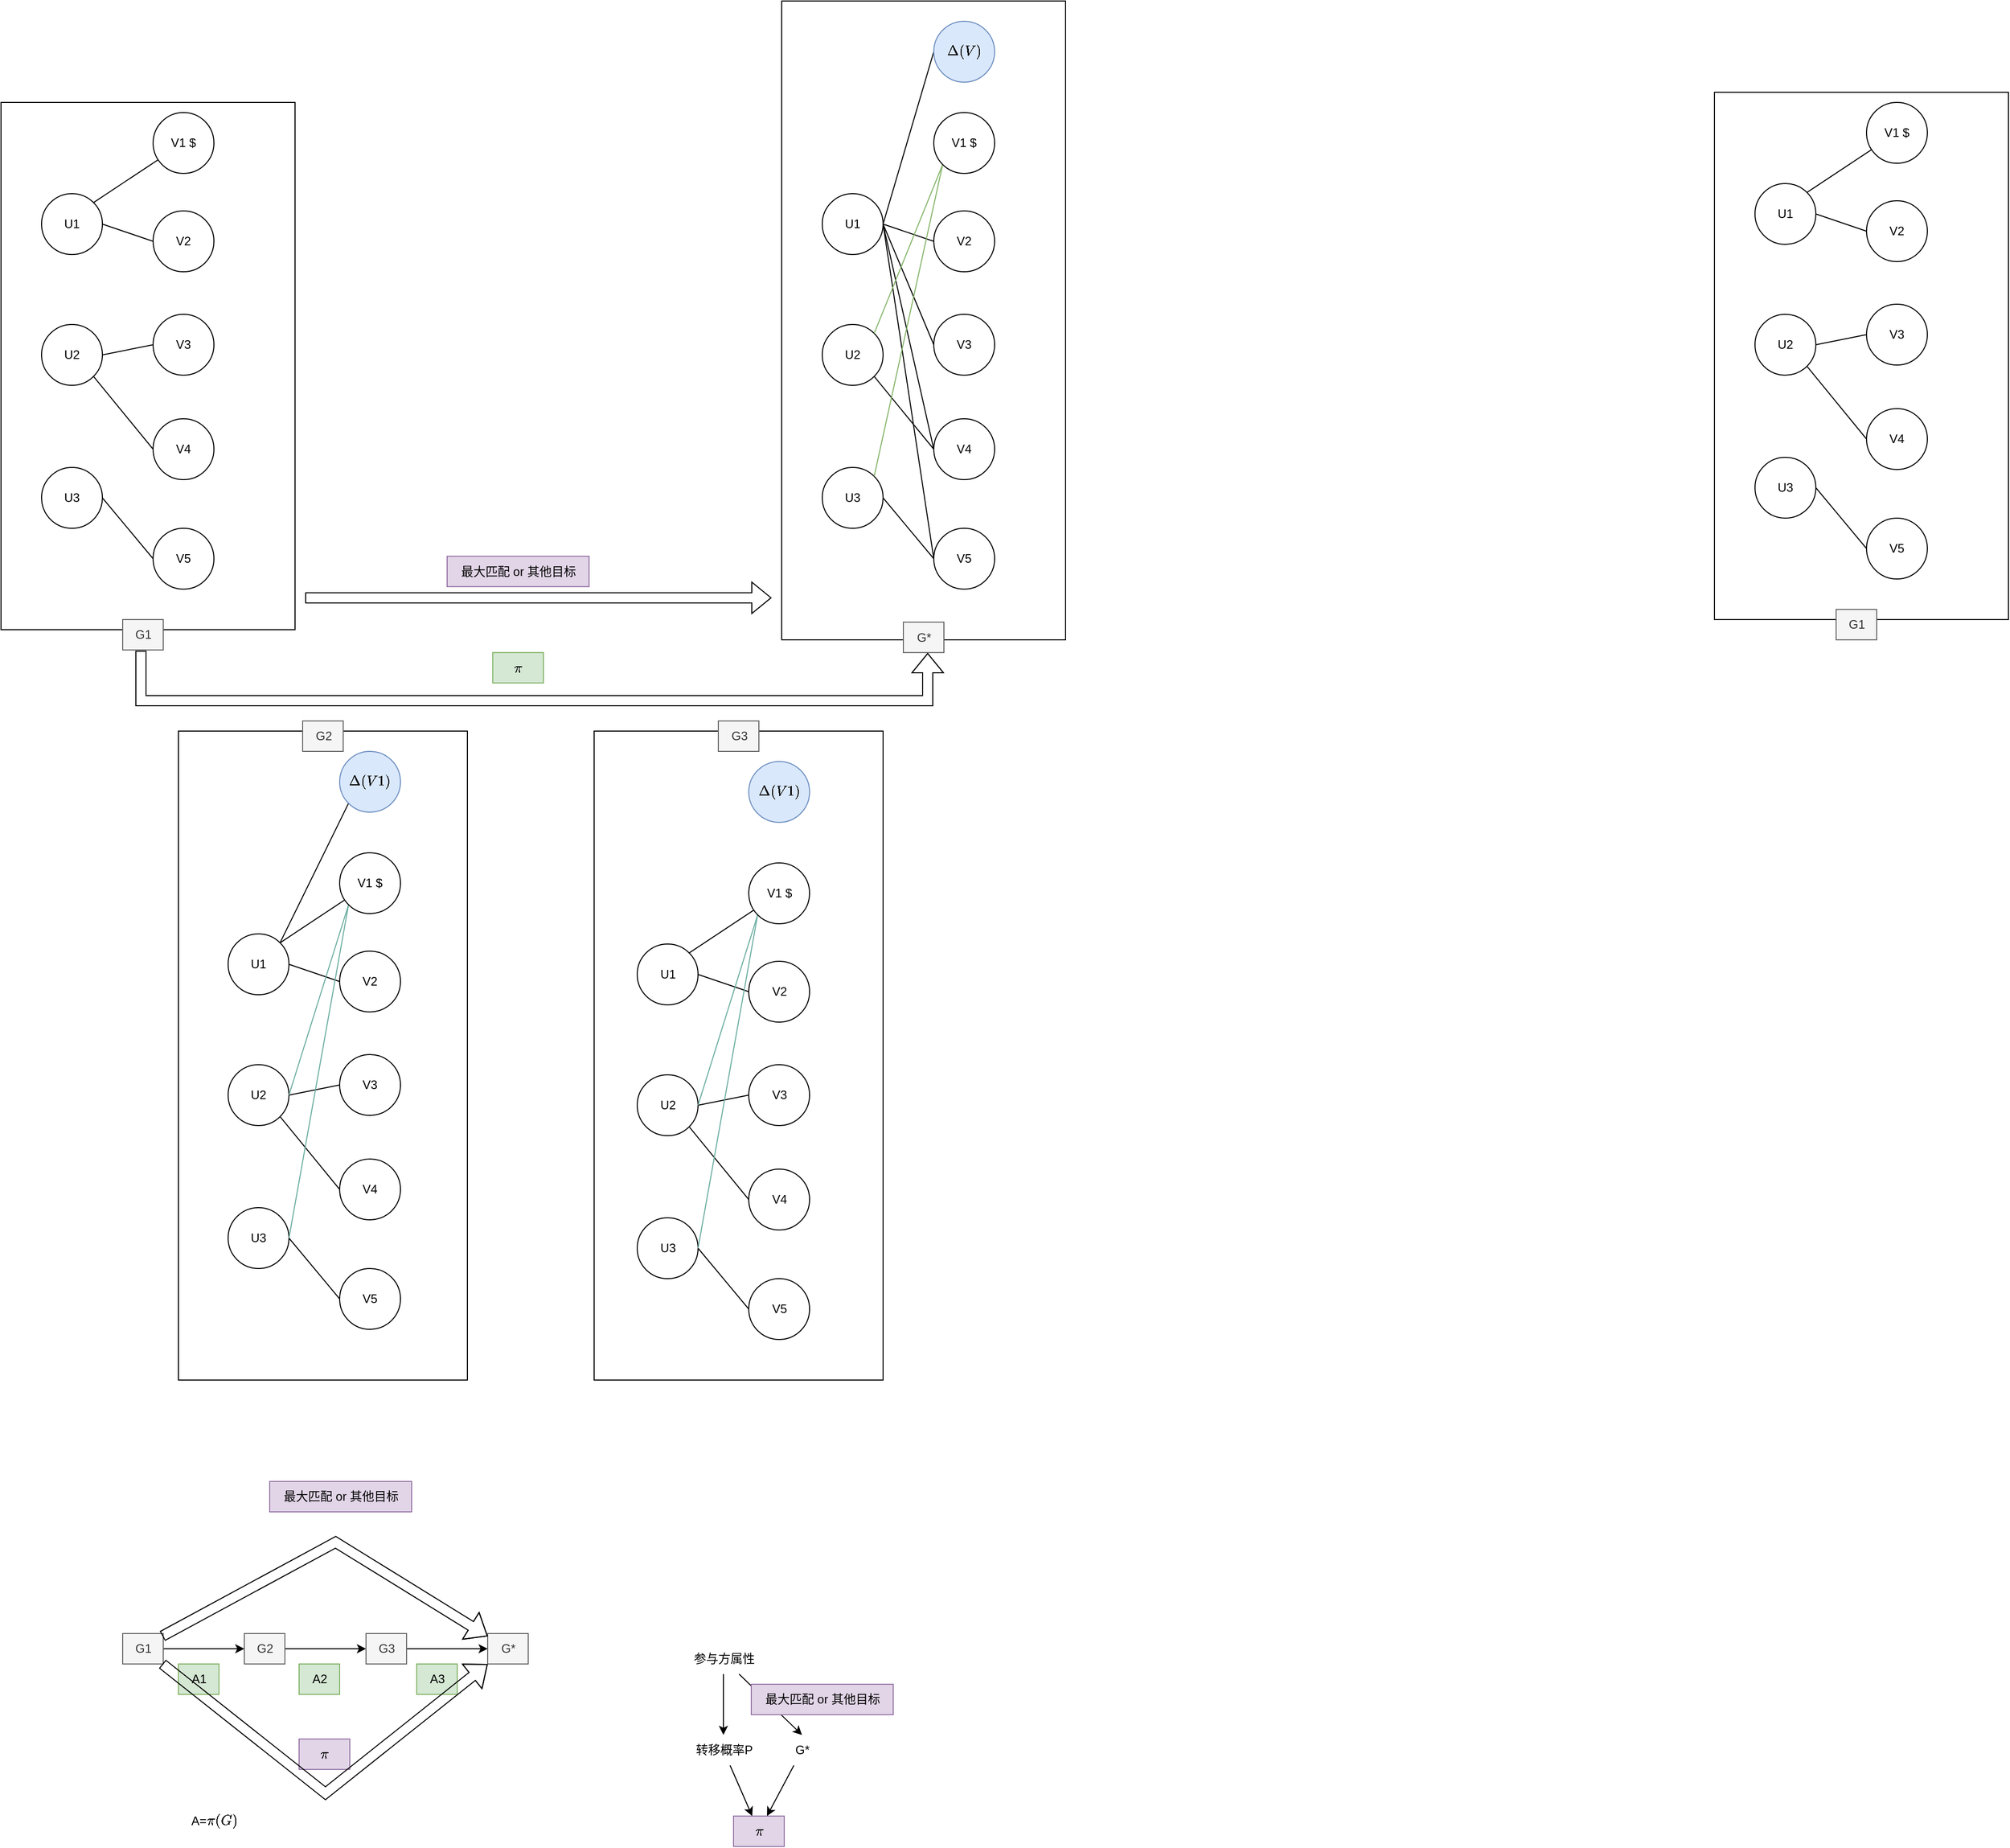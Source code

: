 <mxfile version="20.6.0" type="github">
  <diagram id="6XEkfEh8e34Wi2nq5XxP" name="Page-1">
    <mxGraphModel dx="1476" dy="861" grid="1" gridSize="10" guides="1" tooltips="1" connect="1" arrows="1" fold="1" page="1" pageScale="1" pageWidth="827" pageHeight="1169" math="1" shadow="0">
      <root>
        <mxCell id="0" />
        <mxCell id="1" parent="0" />
        <mxCell id="JzcaBnQAB8-s2QHEofvj-122" value="" style="rounded=0;whiteSpace=wrap;html=1;fillColor=none;" vertex="1" parent="1">
          <mxGeometry x="665" y="730" width="285" height="640" as="geometry" />
        </mxCell>
        <mxCell id="JzcaBnQAB8-s2QHEofvj-123" value="G3" style="text;html=1;align=center;verticalAlign=middle;resizable=0;points=[];autosize=1;fillColor=#f5f5f5;fontColor=#333333;strokeColor=#666666;" vertex="1" parent="1">
          <mxGeometry x="787.5" y="720" width="40" height="30" as="geometry" />
        </mxCell>
        <mxCell id="JzcaBnQAB8-s2QHEofvj-120" value="" style="rounded=0;whiteSpace=wrap;html=1;fillColor=none;" vertex="1" parent="1">
          <mxGeometry x="255" y="730" width="285" height="640" as="geometry" />
        </mxCell>
        <mxCell id="JzcaBnQAB8-s2QHEofvj-121" value="G2" style="text;html=1;align=center;verticalAlign=middle;resizable=0;points=[];autosize=1;fillColor=#f5f5f5;fontColor=#333333;strokeColor=#666666;" vertex="1" parent="1">
          <mxGeometry x="377.5" y="720" width="40" height="30" as="geometry" />
        </mxCell>
        <mxCell id="JzcaBnQAB8-s2QHEofvj-117" value="" style="rounded=0;whiteSpace=wrap;html=1;fillColor=none;" vertex="1" parent="1">
          <mxGeometry x="850" y="10" width="280" height="630" as="geometry" />
        </mxCell>
        <mxCell id="JzcaBnQAB8-s2QHEofvj-116" value="" style="rounded=0;whiteSpace=wrap;html=1;fillColor=none;" vertex="1" parent="1">
          <mxGeometry x="80" y="110" width="290" height="520" as="geometry" />
        </mxCell>
        <mxCell id="JzcaBnQAB8-s2QHEofvj-20" style="edgeStyle=none;rounded=0;orthogonalLoop=1;jettySize=auto;html=1;exitX=1;exitY=0;exitDx=0;exitDy=0;endArrow=none;endFill=0;" edge="1" parent="1" source="JzcaBnQAB8-s2QHEofvj-1" target="JzcaBnQAB8-s2QHEofvj-16">
          <mxGeometry relative="1" as="geometry" />
        </mxCell>
        <mxCell id="JzcaBnQAB8-s2QHEofvj-21" style="edgeStyle=none;rounded=0;orthogonalLoop=1;jettySize=auto;html=1;exitX=1;exitY=0.5;exitDx=0;exitDy=0;entryX=0;entryY=0.5;entryDx=0;entryDy=0;endArrow=none;endFill=0;" edge="1" parent="1" source="JzcaBnQAB8-s2QHEofvj-1" target="JzcaBnQAB8-s2QHEofvj-10">
          <mxGeometry relative="1" as="geometry" />
        </mxCell>
        <mxCell id="JzcaBnQAB8-s2QHEofvj-1" value="U1" style="ellipse;whiteSpace=wrap;html=1;aspect=fixed;" vertex="1" parent="1">
          <mxGeometry x="120" y="200" width="60" height="60" as="geometry" />
        </mxCell>
        <mxCell id="JzcaBnQAB8-s2QHEofvj-22" style="edgeStyle=none;rounded=0;orthogonalLoop=1;jettySize=auto;html=1;exitX=1;exitY=0.5;exitDx=0;exitDy=0;entryX=0;entryY=0.5;entryDx=0;entryDy=0;endArrow=none;endFill=0;" edge="1" parent="1" source="JzcaBnQAB8-s2QHEofvj-8" target="JzcaBnQAB8-s2QHEofvj-11">
          <mxGeometry relative="1" as="geometry" />
        </mxCell>
        <mxCell id="JzcaBnQAB8-s2QHEofvj-24" style="edgeStyle=none;rounded=0;orthogonalLoop=1;jettySize=auto;html=1;exitX=1;exitY=1;exitDx=0;exitDy=0;entryX=0;entryY=0.5;entryDx=0;entryDy=0;endArrow=none;endFill=0;" edge="1" parent="1" source="JzcaBnQAB8-s2QHEofvj-8" target="JzcaBnQAB8-s2QHEofvj-12">
          <mxGeometry relative="1" as="geometry" />
        </mxCell>
        <mxCell id="JzcaBnQAB8-s2QHEofvj-8" value="U2" style="ellipse;whiteSpace=wrap;html=1;aspect=fixed;" vertex="1" parent="1">
          <mxGeometry x="120" y="329" width="60" height="60" as="geometry" />
        </mxCell>
        <mxCell id="JzcaBnQAB8-s2QHEofvj-25" style="edgeStyle=none;rounded=0;orthogonalLoop=1;jettySize=auto;html=1;exitX=1;exitY=0.5;exitDx=0;exitDy=0;entryX=0;entryY=0.5;entryDx=0;entryDy=0;endArrow=none;endFill=0;" edge="1" parent="1" source="JzcaBnQAB8-s2QHEofvj-9" target="JzcaBnQAB8-s2QHEofvj-13">
          <mxGeometry relative="1" as="geometry" />
        </mxCell>
        <mxCell id="JzcaBnQAB8-s2QHEofvj-9" value="U3" style="ellipse;whiteSpace=wrap;html=1;aspect=fixed;" vertex="1" parent="1">
          <mxGeometry x="120" y="470" width="60" height="60" as="geometry" />
        </mxCell>
        <mxCell id="JzcaBnQAB8-s2QHEofvj-10" value="V2" style="ellipse;whiteSpace=wrap;html=1;aspect=fixed;" vertex="1" parent="1">
          <mxGeometry x="230" y="217" width="60" height="60" as="geometry" />
        </mxCell>
        <mxCell id="JzcaBnQAB8-s2QHEofvj-11" value="V3" style="ellipse;whiteSpace=wrap;html=1;aspect=fixed;" vertex="1" parent="1">
          <mxGeometry x="230" y="319" width="60" height="60" as="geometry" />
        </mxCell>
        <mxCell id="JzcaBnQAB8-s2QHEofvj-12" value="V4" style="ellipse;whiteSpace=wrap;html=1;aspect=fixed;" vertex="1" parent="1">
          <mxGeometry x="230" y="422" width="60" height="60" as="geometry" />
        </mxCell>
        <mxCell id="JzcaBnQAB8-s2QHEofvj-13" value="V5" style="ellipse;whiteSpace=wrap;html=1;aspect=fixed;" vertex="1" parent="1">
          <mxGeometry x="230" y="530" width="60" height="60" as="geometry" />
        </mxCell>
        <mxCell id="JzcaBnQAB8-s2QHEofvj-16" value="V1 $" style="ellipse;whiteSpace=wrap;html=1;aspect=fixed;" vertex="1" parent="1">
          <mxGeometry x="230" y="120" width="60" height="60" as="geometry" />
        </mxCell>
        <mxCell id="JzcaBnQAB8-s2QHEofvj-40" style="edgeStyle=none;rounded=0;orthogonalLoop=1;jettySize=auto;html=1;exitX=1;exitY=0.5;exitDx=0;exitDy=0;entryX=0;entryY=0.5;entryDx=0;entryDy=0;endArrow=none;endFill=0;" edge="1" parent="1" source="JzcaBnQAB8-s2QHEofvj-41" target="JzcaBnQAB8-s2QHEofvj-47">
          <mxGeometry relative="1" as="geometry" />
        </mxCell>
        <mxCell id="JzcaBnQAB8-s2QHEofvj-56" style="edgeStyle=none;rounded=0;orthogonalLoop=1;jettySize=auto;html=1;exitX=1;exitY=0.5;exitDx=0;exitDy=0;entryX=0;entryY=0.5;entryDx=0;entryDy=0;endArrow=none;endFill=0;" edge="1" parent="1" source="JzcaBnQAB8-s2QHEofvj-41" target="JzcaBnQAB8-s2QHEofvj-48">
          <mxGeometry relative="1" as="geometry" />
        </mxCell>
        <mxCell id="JzcaBnQAB8-s2QHEofvj-57" style="edgeStyle=none;rounded=0;orthogonalLoop=1;jettySize=auto;html=1;exitX=1;exitY=0.5;exitDx=0;exitDy=0;entryX=0;entryY=0.5;entryDx=0;entryDy=0;endArrow=none;endFill=0;" edge="1" parent="1" source="JzcaBnQAB8-s2QHEofvj-41" target="JzcaBnQAB8-s2QHEofvj-49">
          <mxGeometry relative="1" as="geometry" />
        </mxCell>
        <mxCell id="JzcaBnQAB8-s2QHEofvj-58" style="edgeStyle=none;rounded=0;orthogonalLoop=1;jettySize=auto;html=1;exitX=1;exitY=0.5;exitDx=0;exitDy=0;entryX=0;entryY=0.5;entryDx=0;entryDy=0;endArrow=none;endFill=0;" edge="1" parent="1" source="JzcaBnQAB8-s2QHEofvj-41" target="JzcaBnQAB8-s2QHEofvj-50">
          <mxGeometry relative="1" as="geometry" />
        </mxCell>
        <mxCell id="JzcaBnQAB8-s2QHEofvj-41" value="U1" style="ellipse;whiteSpace=wrap;html=1;aspect=fixed;" vertex="1" parent="1">
          <mxGeometry x="890" y="200" width="60" height="60" as="geometry" />
        </mxCell>
        <mxCell id="JzcaBnQAB8-s2QHEofvj-43" style="edgeStyle=none;rounded=0;orthogonalLoop=1;jettySize=auto;html=1;exitX=1;exitY=1;exitDx=0;exitDy=0;entryX=0;entryY=0.5;entryDx=0;entryDy=0;endArrow=none;endFill=0;" edge="1" parent="1" source="JzcaBnQAB8-s2QHEofvj-44" target="JzcaBnQAB8-s2QHEofvj-49">
          <mxGeometry relative="1" as="geometry" />
        </mxCell>
        <mxCell id="JzcaBnQAB8-s2QHEofvj-44" value="U2" style="ellipse;whiteSpace=wrap;html=1;aspect=fixed;" vertex="1" parent="1">
          <mxGeometry x="890" y="329" width="60" height="60" as="geometry" />
        </mxCell>
        <mxCell id="JzcaBnQAB8-s2QHEofvj-45" style="edgeStyle=none;rounded=0;orthogonalLoop=1;jettySize=auto;html=1;exitX=1;exitY=0.5;exitDx=0;exitDy=0;entryX=0;entryY=0.5;entryDx=0;entryDy=0;endArrow=none;endFill=0;" edge="1" parent="1" source="JzcaBnQAB8-s2QHEofvj-46" target="JzcaBnQAB8-s2QHEofvj-50">
          <mxGeometry relative="1" as="geometry" />
        </mxCell>
        <mxCell id="JzcaBnQAB8-s2QHEofvj-46" value="U3" style="ellipse;whiteSpace=wrap;html=1;aspect=fixed;" vertex="1" parent="1">
          <mxGeometry x="890" y="470" width="60" height="60" as="geometry" />
        </mxCell>
        <mxCell id="JzcaBnQAB8-s2QHEofvj-47" value="V2" style="ellipse;whiteSpace=wrap;html=1;aspect=fixed;" vertex="1" parent="1">
          <mxGeometry x="1000" y="217" width="60" height="60" as="geometry" />
        </mxCell>
        <mxCell id="JzcaBnQAB8-s2QHEofvj-48" value="V3" style="ellipse;whiteSpace=wrap;html=1;aspect=fixed;" vertex="1" parent="1">
          <mxGeometry x="1000" y="319" width="60" height="60" as="geometry" />
        </mxCell>
        <mxCell id="JzcaBnQAB8-s2QHEofvj-49" value="V4" style="ellipse;whiteSpace=wrap;html=1;aspect=fixed;" vertex="1" parent="1">
          <mxGeometry x="1000" y="422" width="60" height="60" as="geometry" />
        </mxCell>
        <mxCell id="JzcaBnQAB8-s2QHEofvj-50" value="V5" style="ellipse;whiteSpace=wrap;html=1;aspect=fixed;" vertex="1" parent="1">
          <mxGeometry x="1000" y="530" width="60" height="60" as="geometry" />
        </mxCell>
        <mxCell id="JzcaBnQAB8-s2QHEofvj-54" style="edgeStyle=none;rounded=0;orthogonalLoop=1;jettySize=auto;html=1;exitX=0;exitY=1;exitDx=0;exitDy=0;entryX=1;entryY=0;entryDx=0;entryDy=0;endArrow=none;endFill=0;fillColor=#d5e8d4;strokeColor=#82b366;" edge="1" parent="1" source="JzcaBnQAB8-s2QHEofvj-51" target="JzcaBnQAB8-s2QHEofvj-44">
          <mxGeometry relative="1" as="geometry" />
        </mxCell>
        <mxCell id="JzcaBnQAB8-s2QHEofvj-55" style="edgeStyle=none;rounded=0;orthogonalLoop=1;jettySize=auto;html=1;exitX=0;exitY=1;exitDx=0;exitDy=0;entryX=1;entryY=0;entryDx=0;entryDy=0;endArrow=none;endFill=0;fillColor=#d5e8d4;strokeColor=#82b366;" edge="1" parent="1" source="JzcaBnQAB8-s2QHEofvj-51" target="JzcaBnQAB8-s2QHEofvj-46">
          <mxGeometry relative="1" as="geometry" />
        </mxCell>
        <mxCell id="JzcaBnQAB8-s2QHEofvj-51" value="V1 $" style="ellipse;whiteSpace=wrap;html=1;aspect=fixed;" vertex="1" parent="1">
          <mxGeometry x="1000" y="120" width="60" height="60" as="geometry" />
        </mxCell>
        <mxCell id="JzcaBnQAB8-s2QHEofvj-62" style="edgeStyle=none;rounded=0;orthogonalLoop=1;jettySize=auto;html=1;exitX=0;exitY=0.5;exitDx=0;exitDy=0;entryX=1;entryY=0.5;entryDx=0;entryDy=0;endArrow=none;endFill=0;" edge="1" parent="1" source="JzcaBnQAB8-s2QHEofvj-61" target="JzcaBnQAB8-s2QHEofvj-41">
          <mxGeometry relative="1" as="geometry" />
        </mxCell>
        <mxCell id="JzcaBnQAB8-s2QHEofvj-61" value="\(\Delta(V)\)" style="ellipse;whiteSpace=wrap;html=1;aspect=fixed;fillColor=#dae8fc;strokeColor=#6c8ebf;" vertex="1" parent="1">
          <mxGeometry x="1000" y="30" width="60" height="60" as="geometry" />
        </mxCell>
        <mxCell id="JzcaBnQAB8-s2QHEofvj-76" style="edgeStyle=none;rounded=0;orthogonalLoop=1;jettySize=auto;html=1;exitX=1;exitY=0;exitDx=0;exitDy=0;endArrow=none;endFill=0;" edge="1" parent="1" source="JzcaBnQAB8-s2QHEofvj-78" target="JzcaBnQAB8-s2QHEofvj-88">
          <mxGeometry relative="1" as="geometry" />
        </mxCell>
        <mxCell id="JzcaBnQAB8-s2QHEofvj-77" style="edgeStyle=none;rounded=0;orthogonalLoop=1;jettySize=auto;html=1;exitX=1;exitY=0.5;exitDx=0;exitDy=0;entryX=0;entryY=0.5;entryDx=0;entryDy=0;endArrow=none;endFill=0;" edge="1" parent="1" source="JzcaBnQAB8-s2QHEofvj-78" target="JzcaBnQAB8-s2QHEofvj-84">
          <mxGeometry relative="1" as="geometry" />
        </mxCell>
        <mxCell id="JzcaBnQAB8-s2QHEofvj-78" value="U1" style="ellipse;whiteSpace=wrap;html=1;aspect=fixed;" vertex="1" parent="1">
          <mxGeometry x="304" y="930" width="60" height="60" as="geometry" />
        </mxCell>
        <mxCell id="JzcaBnQAB8-s2QHEofvj-79" style="edgeStyle=none;rounded=0;orthogonalLoop=1;jettySize=auto;html=1;exitX=1;exitY=0.5;exitDx=0;exitDy=0;entryX=0;entryY=0.5;entryDx=0;entryDy=0;endArrow=none;endFill=0;" edge="1" parent="1" source="JzcaBnQAB8-s2QHEofvj-81" target="JzcaBnQAB8-s2QHEofvj-85">
          <mxGeometry relative="1" as="geometry" />
        </mxCell>
        <mxCell id="JzcaBnQAB8-s2QHEofvj-80" style="edgeStyle=none;rounded=0;orthogonalLoop=1;jettySize=auto;html=1;exitX=1;exitY=1;exitDx=0;exitDy=0;entryX=0;entryY=0.5;entryDx=0;entryDy=0;endArrow=none;endFill=0;" edge="1" parent="1" source="JzcaBnQAB8-s2QHEofvj-81" target="JzcaBnQAB8-s2QHEofvj-86">
          <mxGeometry relative="1" as="geometry" />
        </mxCell>
        <mxCell id="JzcaBnQAB8-s2QHEofvj-81" value="U2" style="ellipse;whiteSpace=wrap;html=1;aspect=fixed;" vertex="1" parent="1">
          <mxGeometry x="304" y="1059" width="60" height="60" as="geometry" />
        </mxCell>
        <mxCell id="JzcaBnQAB8-s2QHEofvj-82" style="edgeStyle=none;rounded=0;orthogonalLoop=1;jettySize=auto;html=1;exitX=1;exitY=0.5;exitDx=0;exitDy=0;entryX=0;entryY=0.5;entryDx=0;entryDy=0;endArrow=none;endFill=0;" edge="1" parent="1" source="JzcaBnQAB8-s2QHEofvj-83" target="JzcaBnQAB8-s2QHEofvj-87">
          <mxGeometry relative="1" as="geometry" />
        </mxCell>
        <mxCell id="JzcaBnQAB8-s2QHEofvj-83" value="U3" style="ellipse;whiteSpace=wrap;html=1;aspect=fixed;" vertex="1" parent="1">
          <mxGeometry x="304" y="1200" width="60" height="60" as="geometry" />
        </mxCell>
        <mxCell id="JzcaBnQAB8-s2QHEofvj-84" value="V2" style="ellipse;whiteSpace=wrap;html=1;aspect=fixed;" vertex="1" parent="1">
          <mxGeometry x="414" y="947" width="60" height="60" as="geometry" />
        </mxCell>
        <mxCell id="JzcaBnQAB8-s2QHEofvj-85" value="V3" style="ellipse;whiteSpace=wrap;html=1;aspect=fixed;" vertex="1" parent="1">
          <mxGeometry x="414" y="1049" width="60" height="60" as="geometry" />
        </mxCell>
        <mxCell id="JzcaBnQAB8-s2QHEofvj-86" value="V4" style="ellipse;whiteSpace=wrap;html=1;aspect=fixed;" vertex="1" parent="1">
          <mxGeometry x="414" y="1152" width="60" height="60" as="geometry" />
        </mxCell>
        <mxCell id="JzcaBnQAB8-s2QHEofvj-87" value="V5" style="ellipse;whiteSpace=wrap;html=1;aspect=fixed;" vertex="1" parent="1">
          <mxGeometry x="414" y="1260" width="60" height="60" as="geometry" />
        </mxCell>
        <mxCell id="JzcaBnQAB8-s2QHEofvj-89" style="edgeStyle=none;rounded=0;orthogonalLoop=1;jettySize=auto;html=1;exitX=0;exitY=1;exitDx=0;exitDy=0;entryX=1;entryY=0.5;entryDx=0;entryDy=0;endArrow=none;endFill=0;strokeColor=#67AB9F;" edge="1" parent="1" source="JzcaBnQAB8-s2QHEofvj-88" target="JzcaBnQAB8-s2QHEofvj-81">
          <mxGeometry relative="1" as="geometry" />
        </mxCell>
        <mxCell id="JzcaBnQAB8-s2QHEofvj-90" style="edgeStyle=none;rounded=0;orthogonalLoop=1;jettySize=auto;html=1;exitX=0;exitY=1;exitDx=0;exitDy=0;entryX=1;entryY=0.5;entryDx=0;entryDy=0;endArrow=none;endFill=0;strokeColor=#67AB9F;" edge="1" parent="1" source="JzcaBnQAB8-s2QHEofvj-88" target="JzcaBnQAB8-s2QHEofvj-83">
          <mxGeometry relative="1" as="geometry" />
        </mxCell>
        <mxCell id="JzcaBnQAB8-s2QHEofvj-88" value="V1 $" style="ellipse;whiteSpace=wrap;html=1;aspect=fixed;" vertex="1" parent="1">
          <mxGeometry x="414" y="850" width="60" height="60" as="geometry" />
        </mxCell>
        <mxCell id="JzcaBnQAB8-s2QHEofvj-154" style="edgeStyle=none;rounded=0;orthogonalLoop=1;jettySize=auto;html=1;exitX=0;exitY=1;exitDx=0;exitDy=0;entryX=1;entryY=0;entryDx=0;entryDy=0;strokeColor=#000000;endArrow=none;endFill=0;" edge="1" parent="1" source="JzcaBnQAB8-s2QHEofvj-91" target="JzcaBnQAB8-s2QHEofvj-78">
          <mxGeometry relative="1" as="geometry" />
        </mxCell>
        <mxCell id="JzcaBnQAB8-s2QHEofvj-91" value="\(\Delta(V1)\)" style="ellipse;whiteSpace=wrap;html=1;aspect=fixed;fillColor=#dae8fc;strokeColor=#6c8ebf;" vertex="1" parent="1">
          <mxGeometry x="414" y="750" width="60" height="60" as="geometry" />
        </mxCell>
        <mxCell id="JzcaBnQAB8-s2QHEofvj-92" style="edgeStyle=none;rounded=0;orthogonalLoop=1;jettySize=auto;html=1;exitX=1;exitY=0;exitDx=0;exitDy=0;endArrow=none;endFill=0;" edge="1" parent="1" source="JzcaBnQAB8-s2QHEofvj-94" target="JzcaBnQAB8-s2QHEofvj-106">
          <mxGeometry relative="1" as="geometry" />
        </mxCell>
        <mxCell id="JzcaBnQAB8-s2QHEofvj-93" style="edgeStyle=none;rounded=0;orthogonalLoop=1;jettySize=auto;html=1;exitX=1;exitY=0.5;exitDx=0;exitDy=0;entryX=0;entryY=0.5;entryDx=0;entryDy=0;endArrow=none;endFill=0;" edge="1" parent="1" source="JzcaBnQAB8-s2QHEofvj-94" target="JzcaBnQAB8-s2QHEofvj-100">
          <mxGeometry relative="1" as="geometry" />
        </mxCell>
        <mxCell id="JzcaBnQAB8-s2QHEofvj-94" value="U1" style="ellipse;whiteSpace=wrap;html=1;aspect=fixed;" vertex="1" parent="1">
          <mxGeometry x="707.5" y="940" width="60" height="60" as="geometry" />
        </mxCell>
        <mxCell id="JzcaBnQAB8-s2QHEofvj-95" style="edgeStyle=none;rounded=0;orthogonalLoop=1;jettySize=auto;html=1;exitX=1;exitY=0.5;exitDx=0;exitDy=0;entryX=0;entryY=0.5;entryDx=0;entryDy=0;endArrow=none;endFill=0;" edge="1" parent="1" source="JzcaBnQAB8-s2QHEofvj-97" target="JzcaBnQAB8-s2QHEofvj-101">
          <mxGeometry relative="1" as="geometry" />
        </mxCell>
        <mxCell id="JzcaBnQAB8-s2QHEofvj-96" style="edgeStyle=none;rounded=0;orthogonalLoop=1;jettySize=auto;html=1;exitX=1;exitY=1;exitDx=0;exitDy=0;entryX=0;entryY=0.5;entryDx=0;entryDy=0;endArrow=none;endFill=0;" edge="1" parent="1" source="JzcaBnQAB8-s2QHEofvj-97" target="JzcaBnQAB8-s2QHEofvj-102">
          <mxGeometry relative="1" as="geometry" />
        </mxCell>
        <mxCell id="JzcaBnQAB8-s2QHEofvj-97" value="U2" style="ellipse;whiteSpace=wrap;html=1;aspect=fixed;" vertex="1" parent="1">
          <mxGeometry x="707.5" y="1069" width="60" height="60" as="geometry" />
        </mxCell>
        <mxCell id="JzcaBnQAB8-s2QHEofvj-98" style="edgeStyle=none;rounded=0;orthogonalLoop=1;jettySize=auto;html=1;exitX=1;exitY=0.5;exitDx=0;exitDy=0;entryX=0;entryY=0.5;entryDx=0;entryDy=0;endArrow=none;endFill=0;" edge="1" parent="1" source="JzcaBnQAB8-s2QHEofvj-99" target="JzcaBnQAB8-s2QHEofvj-103">
          <mxGeometry relative="1" as="geometry" />
        </mxCell>
        <mxCell id="JzcaBnQAB8-s2QHEofvj-99" value="U3" style="ellipse;whiteSpace=wrap;html=1;aspect=fixed;" vertex="1" parent="1">
          <mxGeometry x="707.5" y="1210" width="60" height="60" as="geometry" />
        </mxCell>
        <mxCell id="JzcaBnQAB8-s2QHEofvj-100" value="V2" style="ellipse;whiteSpace=wrap;html=1;aspect=fixed;" vertex="1" parent="1">
          <mxGeometry x="817.5" y="957" width="60" height="60" as="geometry" />
        </mxCell>
        <mxCell id="JzcaBnQAB8-s2QHEofvj-101" value="V3" style="ellipse;whiteSpace=wrap;html=1;aspect=fixed;" vertex="1" parent="1">
          <mxGeometry x="817.5" y="1059" width="60" height="60" as="geometry" />
        </mxCell>
        <mxCell id="JzcaBnQAB8-s2QHEofvj-102" value="V4" style="ellipse;whiteSpace=wrap;html=1;aspect=fixed;" vertex="1" parent="1">
          <mxGeometry x="817.5" y="1162" width="60" height="60" as="geometry" />
        </mxCell>
        <mxCell id="JzcaBnQAB8-s2QHEofvj-103" value="V5" style="ellipse;whiteSpace=wrap;html=1;aspect=fixed;" vertex="1" parent="1">
          <mxGeometry x="817.5" y="1270" width="60" height="60" as="geometry" />
        </mxCell>
        <mxCell id="JzcaBnQAB8-s2QHEofvj-104" style="edgeStyle=none;rounded=0;orthogonalLoop=1;jettySize=auto;html=1;exitX=0;exitY=1;exitDx=0;exitDy=0;entryX=1;entryY=0.5;entryDx=0;entryDy=0;endArrow=none;endFill=0;strokeColor=#67AB9F;" edge="1" parent="1" source="JzcaBnQAB8-s2QHEofvj-106" target="JzcaBnQAB8-s2QHEofvj-97">
          <mxGeometry relative="1" as="geometry" />
        </mxCell>
        <mxCell id="JzcaBnQAB8-s2QHEofvj-105" style="edgeStyle=none;rounded=0;orthogonalLoop=1;jettySize=auto;html=1;exitX=0;exitY=1;exitDx=0;exitDy=0;entryX=1;entryY=0.5;entryDx=0;entryDy=0;endArrow=none;endFill=0;strokeColor=#67AB9F;" edge="1" parent="1" source="JzcaBnQAB8-s2QHEofvj-106" target="JzcaBnQAB8-s2QHEofvj-99">
          <mxGeometry relative="1" as="geometry" />
        </mxCell>
        <mxCell id="JzcaBnQAB8-s2QHEofvj-106" value="V1 $" style="ellipse;whiteSpace=wrap;html=1;aspect=fixed;" vertex="1" parent="1">
          <mxGeometry x="817.5" y="860" width="60" height="60" as="geometry" />
        </mxCell>
        <mxCell id="JzcaBnQAB8-s2QHEofvj-107" value="\(\Delta(V1)\)" style="ellipse;whiteSpace=wrap;html=1;aspect=fixed;fillColor=#dae8fc;strokeColor=#6c8ebf;" vertex="1" parent="1">
          <mxGeometry x="817.5" y="760" width="60" height="60" as="geometry" />
        </mxCell>
        <mxCell id="JzcaBnQAB8-s2QHEofvj-108" value="G1" style="text;html=1;align=center;verticalAlign=middle;resizable=0;points=[];autosize=1;fillColor=#f5f5f5;fontColor=#333333;strokeColor=#666666;" vertex="1" parent="1">
          <mxGeometry x="200" y="620" width="40" height="30" as="geometry" />
        </mxCell>
        <mxCell id="JzcaBnQAB8-s2QHEofvj-113" value="" style="shape=flexArrow;endArrow=classic;html=1;rounded=0;strokeColor=#000000;" edge="1" parent="1">
          <mxGeometry width="50" height="50" relative="1" as="geometry">
            <mxPoint x="380" y="598.57" as="sourcePoint" />
            <mxPoint x="840" y="598.57" as="targetPoint" />
          </mxGeometry>
        </mxCell>
        <mxCell id="JzcaBnQAB8-s2QHEofvj-114" value="最大匹配 or 其他目标" style="text;html=1;align=center;verticalAlign=middle;resizable=0;points=[];autosize=1;strokeColor=#9673a6;fillColor=#e1d5e7;" vertex="1" parent="1">
          <mxGeometry x="520" y="557.57" width="140" height="30" as="geometry" />
        </mxCell>
        <mxCell id="JzcaBnQAB8-s2QHEofvj-118" value="G*" style="text;html=1;align=center;verticalAlign=middle;resizable=0;points=[];autosize=1;fillColor=#f5f5f5;fontColor=#333333;strokeColor=#666666;" vertex="1" parent="1">
          <mxGeometry x="970" y="622.57" width="40" height="30" as="geometry" />
        </mxCell>
        <mxCell id="JzcaBnQAB8-s2QHEofvj-125" value="" style="edgeStyle=elbowEdgeStyle;elbow=vertical;endArrow=classic;html=1;rounded=0;strokeColor=#000000;exitX=0.45;exitY=1.024;exitDx=0;exitDy=0;exitPerimeter=0;entryX=0.6;entryY=1.014;entryDx=0;entryDy=0;entryPerimeter=0;shape=flexArrow;" edge="1" parent="1" source="JzcaBnQAB8-s2QHEofvj-108" target="JzcaBnQAB8-s2QHEofvj-118">
          <mxGeometry width="50" height="50" relative="1" as="geometry">
            <mxPoint x="720" y="1030" as="sourcePoint" />
            <mxPoint x="770" y="980" as="targetPoint" />
            <Array as="points">
              <mxPoint x="600" y="700" />
            </Array>
          </mxGeometry>
        </mxCell>
        <mxCell id="JzcaBnQAB8-s2QHEofvj-126" value="\(\pi\)" style="text;html=1;align=center;verticalAlign=middle;resizable=0;points=[];autosize=1;strokeColor=#82b366;fillColor=#d5e8d4;" vertex="1" parent="1">
          <mxGeometry x="565" y="652.57" width="50" height="30" as="geometry" />
        </mxCell>
        <mxCell id="JzcaBnQAB8-s2QHEofvj-130" value="" style="edgeStyle=none;rounded=0;orthogonalLoop=1;jettySize=auto;html=1;strokeColor=#000000;endArrow=classic;endFill=1;" edge="1" parent="1" source="JzcaBnQAB8-s2QHEofvj-128" target="JzcaBnQAB8-s2QHEofvj-129">
          <mxGeometry relative="1" as="geometry" />
        </mxCell>
        <mxCell id="JzcaBnQAB8-s2QHEofvj-128" value="G1" style="text;html=1;align=center;verticalAlign=middle;resizable=0;points=[];autosize=1;fillColor=#f5f5f5;fontColor=#333333;strokeColor=#666666;" vertex="1" parent="1">
          <mxGeometry x="200" y="1620" width="40" height="30" as="geometry" />
        </mxCell>
        <mxCell id="JzcaBnQAB8-s2QHEofvj-133" value="" style="edgeStyle=none;rounded=0;orthogonalLoop=1;jettySize=auto;html=1;strokeColor=#000000;endArrow=classic;endFill=1;" edge="1" parent="1" source="JzcaBnQAB8-s2QHEofvj-129" target="JzcaBnQAB8-s2QHEofvj-132">
          <mxGeometry relative="1" as="geometry" />
        </mxCell>
        <mxCell id="JzcaBnQAB8-s2QHEofvj-129" value="G2" style="text;html=1;align=center;verticalAlign=middle;resizable=0;points=[];autosize=1;fillColor=#f5f5f5;fontColor=#333333;strokeColor=#666666;" vertex="1" parent="1">
          <mxGeometry x="320" y="1620" width="40" height="30" as="geometry" />
        </mxCell>
        <mxCell id="JzcaBnQAB8-s2QHEofvj-135" value="" style="edgeStyle=none;rounded=0;orthogonalLoop=1;jettySize=auto;html=1;strokeColor=#000000;endArrow=classic;endFill=1;" edge="1" parent="1" source="JzcaBnQAB8-s2QHEofvj-132" target="JzcaBnQAB8-s2QHEofvj-134">
          <mxGeometry relative="1" as="geometry" />
        </mxCell>
        <mxCell id="JzcaBnQAB8-s2QHEofvj-132" value="G3" style="text;html=1;align=center;verticalAlign=middle;resizable=0;points=[];autosize=1;fillColor=#f5f5f5;fontColor=#333333;strokeColor=#666666;" vertex="1" parent="1">
          <mxGeometry x="440" y="1620" width="40" height="30" as="geometry" />
        </mxCell>
        <mxCell id="JzcaBnQAB8-s2QHEofvj-134" value="G*" style="text;html=1;align=center;verticalAlign=middle;resizable=0;points=[];autosize=1;fillColor=#f5f5f5;fontColor=#333333;strokeColor=#666666;" vertex="1" parent="1">
          <mxGeometry x="560" y="1620" width="40" height="30" as="geometry" />
        </mxCell>
        <mxCell id="JzcaBnQAB8-s2QHEofvj-136" value="A1" style="text;html=1;align=center;verticalAlign=middle;resizable=0;points=[];autosize=1;strokeColor=#82b366;fillColor=#d5e8d4;" vertex="1" parent="1">
          <mxGeometry x="255" y="1650" width="40" height="30" as="geometry" />
        </mxCell>
        <mxCell id="JzcaBnQAB8-s2QHEofvj-137" value="A2" style="text;html=1;align=center;verticalAlign=middle;resizable=0;points=[];autosize=1;strokeColor=#82b366;fillColor=#d5e8d4;" vertex="1" parent="1">
          <mxGeometry x="374" y="1650" width="40" height="30" as="geometry" />
        </mxCell>
        <mxCell id="JzcaBnQAB8-s2QHEofvj-138" value="A3" style="text;html=1;align=center;verticalAlign=middle;resizable=0;points=[];autosize=1;strokeColor=#82b366;fillColor=#d5e8d4;" vertex="1" parent="1">
          <mxGeometry x="490" y="1650" width="40" height="30" as="geometry" />
        </mxCell>
        <mxCell id="JzcaBnQAB8-s2QHEofvj-140" value="A=\(\pi(G)\)" style="text;html=1;align=center;verticalAlign=middle;resizable=0;points=[];autosize=1;strokeColor=none;fillColor=none;" vertex="1" parent="1">
          <mxGeometry x="250" y="1790" width="80" height="30" as="geometry" />
        </mxCell>
        <mxCell id="JzcaBnQAB8-s2QHEofvj-141" value="\(\pi\)" style="text;html=1;align=center;verticalAlign=middle;resizable=0;points=[];autosize=1;strokeColor=#9673a6;fillColor=#e1d5e7;" vertex="1" parent="1">
          <mxGeometry x="374" y="1724" width="50" height="30" as="geometry" />
        </mxCell>
        <mxCell id="JzcaBnQAB8-s2QHEofvj-142" value="" style="shape=flexArrow;endArrow=classic;html=1;rounded=0;strokeColor=#000000;exitX=0.978;exitY=0.084;exitDx=0;exitDy=0;exitPerimeter=0;" edge="1" parent="1" source="JzcaBnQAB8-s2QHEofvj-128" target="JzcaBnQAB8-s2QHEofvj-134">
          <mxGeometry width="50" height="50" relative="1" as="geometry">
            <mxPoint x="190.0" y="1581" as="sourcePoint" />
            <mxPoint x="650.0" y="1581" as="targetPoint" />
            <Array as="points">
              <mxPoint x="410" y="1530" />
            </Array>
          </mxGeometry>
        </mxCell>
        <mxCell id="JzcaBnQAB8-s2QHEofvj-143" value="最大匹配 or 其他目标" style="text;html=1;align=center;verticalAlign=middle;resizable=0;points=[];autosize=1;strokeColor=#9673a6;fillColor=#e1d5e7;" vertex="1" parent="1">
          <mxGeometry x="345" y="1470" width="140" height="30" as="geometry" />
        </mxCell>
        <mxCell id="JzcaBnQAB8-s2QHEofvj-144" value="" style="shape=flexArrow;endArrow=classic;html=1;rounded=0;strokeColor=#000000;exitX=0.978;exitY=0.084;exitDx=0;exitDy=0;exitPerimeter=0;" edge="1" parent="1">
          <mxGeometry width="50" height="50" relative="1" as="geometry">
            <mxPoint x="239.12" y="1650" as="sourcePoint" />
            <mxPoint x="560.0" y="1650.127" as="targetPoint" />
            <Array as="points">
              <mxPoint x="400" y="1777.48" />
            </Array>
          </mxGeometry>
        </mxCell>
        <mxCell id="JzcaBnQAB8-s2QHEofvj-147" value="" style="edgeStyle=none;rounded=0;orthogonalLoop=1;jettySize=auto;html=1;strokeColor=#000000;endArrow=classic;endFill=1;" edge="1" parent="1" source="JzcaBnQAB8-s2QHEofvj-145" target="JzcaBnQAB8-s2QHEofvj-146">
          <mxGeometry relative="1" as="geometry" />
        </mxCell>
        <mxCell id="JzcaBnQAB8-s2QHEofvj-152" style="edgeStyle=none;rounded=0;orthogonalLoop=1;jettySize=auto;html=1;entryX=0.5;entryY=0;entryDx=0;entryDy=0;entryPerimeter=0;strokeColor=#000000;endArrow=classic;endFill=1;" edge="1" parent="1" source="JzcaBnQAB8-s2QHEofvj-145" target="JzcaBnQAB8-s2QHEofvj-148">
          <mxGeometry relative="1" as="geometry" />
        </mxCell>
        <mxCell id="JzcaBnQAB8-s2QHEofvj-145" value="参与方属性" style="text;html=1;align=center;verticalAlign=middle;resizable=0;points=[];autosize=1;strokeColor=none;fillColor=none;" vertex="1" parent="1">
          <mxGeometry x="752.5" y="1630" width="80" height="30" as="geometry" />
        </mxCell>
        <mxCell id="JzcaBnQAB8-s2QHEofvj-150" style="edgeStyle=none;rounded=0;orthogonalLoop=1;jettySize=auto;html=1;strokeColor=#000000;endArrow=classic;endFill=1;" edge="1" parent="1" source="JzcaBnQAB8-s2QHEofvj-146" target="JzcaBnQAB8-s2QHEofvj-149">
          <mxGeometry relative="1" as="geometry" />
        </mxCell>
        <mxCell id="JzcaBnQAB8-s2QHEofvj-146" value="转移概率P" style="text;html=1;align=center;verticalAlign=middle;resizable=0;points=[];autosize=1;strokeColor=none;fillColor=none;" vertex="1" parent="1">
          <mxGeometry x="752.5" y="1720" width="80" height="30" as="geometry" />
        </mxCell>
        <mxCell id="JzcaBnQAB8-s2QHEofvj-151" style="edgeStyle=none;rounded=0;orthogonalLoop=1;jettySize=auto;html=1;strokeColor=#000000;endArrow=classic;endFill=1;" edge="1" parent="1" source="JzcaBnQAB8-s2QHEofvj-148" target="JzcaBnQAB8-s2QHEofvj-149">
          <mxGeometry relative="1" as="geometry" />
        </mxCell>
        <mxCell id="JzcaBnQAB8-s2QHEofvj-148" value="G*" style="text;html=1;align=center;verticalAlign=middle;resizable=0;points=[];autosize=1;strokeColor=none;fillColor=none;" vertex="1" parent="1">
          <mxGeometry x="850" y="1720" width="40" height="30" as="geometry" />
        </mxCell>
        <mxCell id="JzcaBnQAB8-s2QHEofvj-149" value="\(\pi\)" style="text;html=1;align=center;verticalAlign=middle;resizable=0;points=[];autosize=1;strokeColor=#9673a6;fillColor=#e1d5e7;" vertex="1" parent="1">
          <mxGeometry x="802.5" y="1800" width="50" height="30" as="geometry" />
        </mxCell>
        <mxCell id="JzcaBnQAB8-s2QHEofvj-153" value="最大匹配 or 其他目标" style="text;html=1;align=center;verticalAlign=middle;resizable=0;points=[];autosize=1;strokeColor=#9673a6;fillColor=#e1d5e7;" vertex="1" parent="1">
          <mxGeometry x="820" y="1670" width="140" height="30" as="geometry" />
        </mxCell>
        <mxCell id="JzcaBnQAB8-s2QHEofvj-156" value="" style="rounded=0;whiteSpace=wrap;html=1;fillColor=none;" vertex="1" parent="1">
          <mxGeometry x="1770" y="100" width="290" height="520" as="geometry" />
        </mxCell>
        <mxCell id="JzcaBnQAB8-s2QHEofvj-157" style="edgeStyle=none;rounded=0;orthogonalLoop=1;jettySize=auto;html=1;exitX=1;exitY=0;exitDx=0;exitDy=0;endArrow=none;endFill=0;" edge="1" parent="1" source="JzcaBnQAB8-s2QHEofvj-159" target="JzcaBnQAB8-s2QHEofvj-169">
          <mxGeometry relative="1" as="geometry" />
        </mxCell>
        <mxCell id="JzcaBnQAB8-s2QHEofvj-158" style="edgeStyle=none;rounded=0;orthogonalLoop=1;jettySize=auto;html=1;exitX=1;exitY=0.5;exitDx=0;exitDy=0;entryX=0;entryY=0.5;entryDx=0;entryDy=0;endArrow=none;endFill=0;" edge="1" parent="1" source="JzcaBnQAB8-s2QHEofvj-159" target="JzcaBnQAB8-s2QHEofvj-165">
          <mxGeometry relative="1" as="geometry" />
        </mxCell>
        <mxCell id="JzcaBnQAB8-s2QHEofvj-159" value="U1" style="ellipse;whiteSpace=wrap;html=1;aspect=fixed;" vertex="1" parent="1">
          <mxGeometry x="1810" y="190" width="60" height="60" as="geometry" />
        </mxCell>
        <mxCell id="JzcaBnQAB8-s2QHEofvj-160" style="edgeStyle=none;rounded=0;orthogonalLoop=1;jettySize=auto;html=1;exitX=1;exitY=0.5;exitDx=0;exitDy=0;entryX=0;entryY=0.5;entryDx=0;entryDy=0;endArrow=none;endFill=0;" edge="1" parent="1" source="JzcaBnQAB8-s2QHEofvj-162" target="JzcaBnQAB8-s2QHEofvj-166">
          <mxGeometry relative="1" as="geometry" />
        </mxCell>
        <mxCell id="JzcaBnQAB8-s2QHEofvj-161" style="edgeStyle=none;rounded=0;orthogonalLoop=1;jettySize=auto;html=1;exitX=1;exitY=1;exitDx=0;exitDy=0;entryX=0;entryY=0.5;entryDx=0;entryDy=0;endArrow=none;endFill=0;" edge="1" parent="1" source="JzcaBnQAB8-s2QHEofvj-162" target="JzcaBnQAB8-s2QHEofvj-167">
          <mxGeometry relative="1" as="geometry" />
        </mxCell>
        <mxCell id="JzcaBnQAB8-s2QHEofvj-162" value="U2" style="ellipse;whiteSpace=wrap;html=1;aspect=fixed;" vertex="1" parent="1">
          <mxGeometry x="1810" y="319" width="60" height="60" as="geometry" />
        </mxCell>
        <mxCell id="JzcaBnQAB8-s2QHEofvj-163" style="edgeStyle=none;rounded=0;orthogonalLoop=1;jettySize=auto;html=1;exitX=1;exitY=0.5;exitDx=0;exitDy=0;entryX=0;entryY=0.5;entryDx=0;entryDy=0;endArrow=none;endFill=0;" edge="1" parent="1" source="JzcaBnQAB8-s2QHEofvj-164" target="JzcaBnQAB8-s2QHEofvj-168">
          <mxGeometry relative="1" as="geometry" />
        </mxCell>
        <mxCell id="JzcaBnQAB8-s2QHEofvj-164" value="U3" style="ellipse;whiteSpace=wrap;html=1;aspect=fixed;" vertex="1" parent="1">
          <mxGeometry x="1810" y="460" width="60" height="60" as="geometry" />
        </mxCell>
        <mxCell id="JzcaBnQAB8-s2QHEofvj-165" value="V2" style="ellipse;whiteSpace=wrap;html=1;aspect=fixed;" vertex="1" parent="1">
          <mxGeometry x="1920" y="207" width="60" height="60" as="geometry" />
        </mxCell>
        <mxCell id="JzcaBnQAB8-s2QHEofvj-166" value="V3" style="ellipse;whiteSpace=wrap;html=1;aspect=fixed;" vertex="1" parent="1">
          <mxGeometry x="1920" y="309" width="60" height="60" as="geometry" />
        </mxCell>
        <mxCell id="JzcaBnQAB8-s2QHEofvj-167" value="V4" style="ellipse;whiteSpace=wrap;html=1;aspect=fixed;" vertex="1" parent="1">
          <mxGeometry x="1920" y="412" width="60" height="60" as="geometry" />
        </mxCell>
        <mxCell id="JzcaBnQAB8-s2QHEofvj-168" value="V5" style="ellipse;whiteSpace=wrap;html=1;aspect=fixed;" vertex="1" parent="1">
          <mxGeometry x="1920" y="520" width="60" height="60" as="geometry" />
        </mxCell>
        <mxCell id="JzcaBnQAB8-s2QHEofvj-169" value="V1 $" style="ellipse;whiteSpace=wrap;html=1;aspect=fixed;" vertex="1" parent="1">
          <mxGeometry x="1920" y="110" width="60" height="60" as="geometry" />
        </mxCell>
        <mxCell id="JzcaBnQAB8-s2QHEofvj-170" value="G1" style="text;html=1;align=center;verticalAlign=middle;resizable=0;points=[];autosize=1;fillColor=#f5f5f5;fontColor=#333333;strokeColor=#666666;" vertex="1" parent="1">
          <mxGeometry x="1890" y="610" width="40" height="30" as="geometry" />
        </mxCell>
      </root>
    </mxGraphModel>
  </diagram>
</mxfile>
